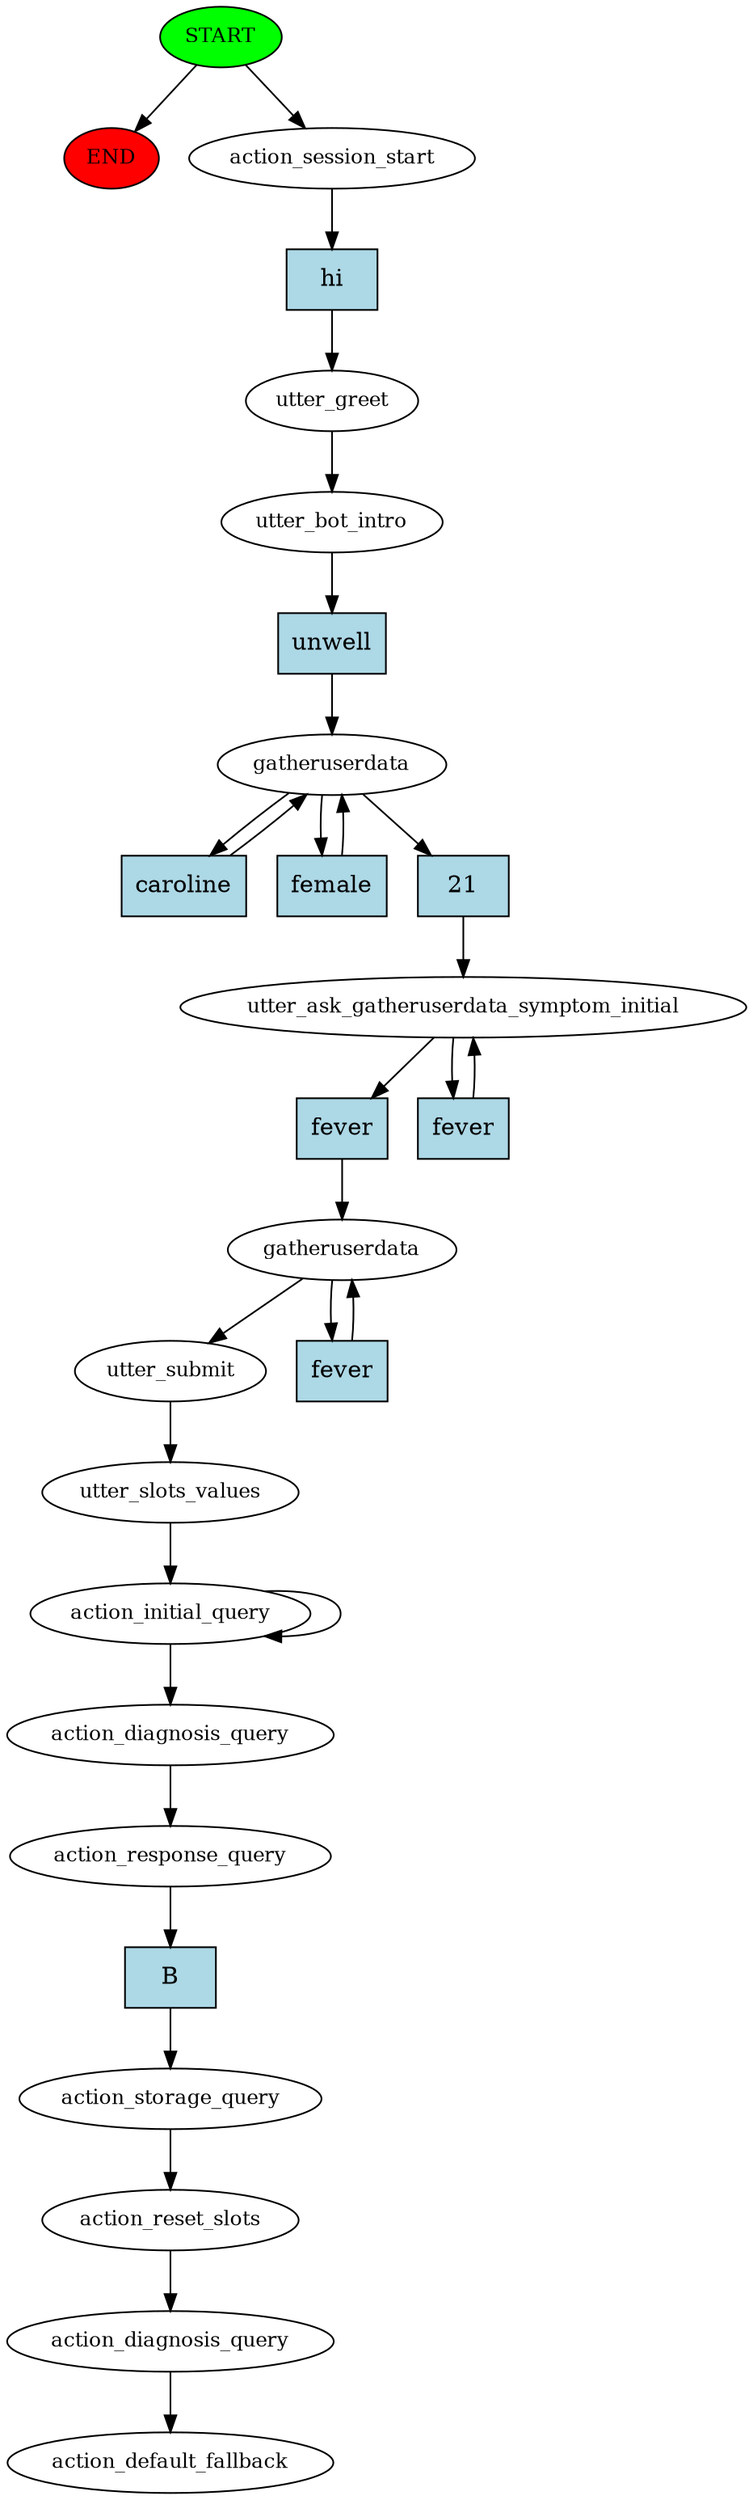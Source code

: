 digraph  {
0 [class="start active", fillcolor=green, fontsize=12, label=START, style=filled];
"-1" [class=end, fillcolor=red, fontsize=12, label=END, style=filled];
1 [class=active, fontsize=12, label=action_session_start];
2 [class=active, fontsize=12, label=utter_greet];
3 [class=active, fontsize=12, label=utter_bot_intro];
4 [class=active, fontsize=12, label=gatheruserdata];
7 [class=active, fontsize=12, label=utter_ask_gatheruserdata_symptom_initial];
9 [class=active, fontsize=12, label=gatheruserdata];
11 [class=active, fontsize=12, label=utter_submit];
12 [class=active, fontsize=12, label=utter_slots_values];
13 [class=active, fontsize=12, label=action_initial_query];
15 [class=active, fontsize=12, label=action_diagnosis_query];
16 [class=active, fontsize=12, label=action_response_query];
17 [class=active, fontsize=12, label=action_storage_query];
18 [class=active, fontsize=12, label=action_reset_slots];
19 [class=active, fontsize=12, label=action_diagnosis_query];
20 [class="dashed active", fontsize=12, label=action_default_fallback];
21 [class="intent active", fillcolor=lightblue, label=hi, shape=rect, style=filled];
22 [class="intent active", fillcolor=lightblue, label=unwell, shape=rect, style=filled];
23 [class="intent active", fillcolor=lightblue, label=caroline, shape=rect, style=filled];
24 [class="intent active", fillcolor=lightblue, label=female, shape=rect, style=filled];
25 [class="intent active", fillcolor=lightblue, label=21, shape=rect, style=filled];
26 [class="intent active", fillcolor=lightblue, label=fever, shape=rect, style=filled];
27 [class="intent active", fillcolor=lightblue, label=fever, shape=rect, style=filled];
28 [class="intent active", fillcolor=lightblue, label=fever, shape=rect, style=filled];
29 [class="intent active", fillcolor=lightblue, label=B, shape=rect, style=filled];
0 -> "-1"  [class="", key=NONE, label=""];
0 -> 1  [class=active, key=NONE, label=""];
1 -> 21  [class=active, key=0];
2 -> 3  [class=active, key=NONE, label=""];
3 -> 22  [class=active, key=0];
4 -> 23  [class=active, key=0];
4 -> 24  [class=active, key=0];
4 -> 25  [class=active, key=0];
7 -> 26  [class=active, key=0];
7 -> 27  [class=active, key=0];
9 -> 11  [class=active, key=NONE, label=""];
9 -> 28  [class=active, key=0];
11 -> 12  [class=active, key=NONE, label=""];
12 -> 13  [class=active, key=NONE, label=""];
13 -> 15  [class=active, key=NONE, label=""];
13 -> 13  [class=active, key=NONE, label=""];
15 -> 16  [class=active, key=NONE, label=""];
16 -> 29  [class=active, key=0];
17 -> 18  [class=active, key=NONE, label=""];
18 -> 19  [class=active, key=NONE, label=""];
19 -> 20  [class=active, key=NONE, label=""];
21 -> 2  [class=active, key=0];
22 -> 4  [class=active, key=0];
23 -> 4  [class=active, key=0];
24 -> 4  [class=active, key=0];
25 -> 7  [class=active, key=0];
26 -> 9  [class=active, key=0];
27 -> 7  [class=active, key=0];
28 -> 9  [class=active, key=0];
29 -> 17  [class=active, key=0];
}
